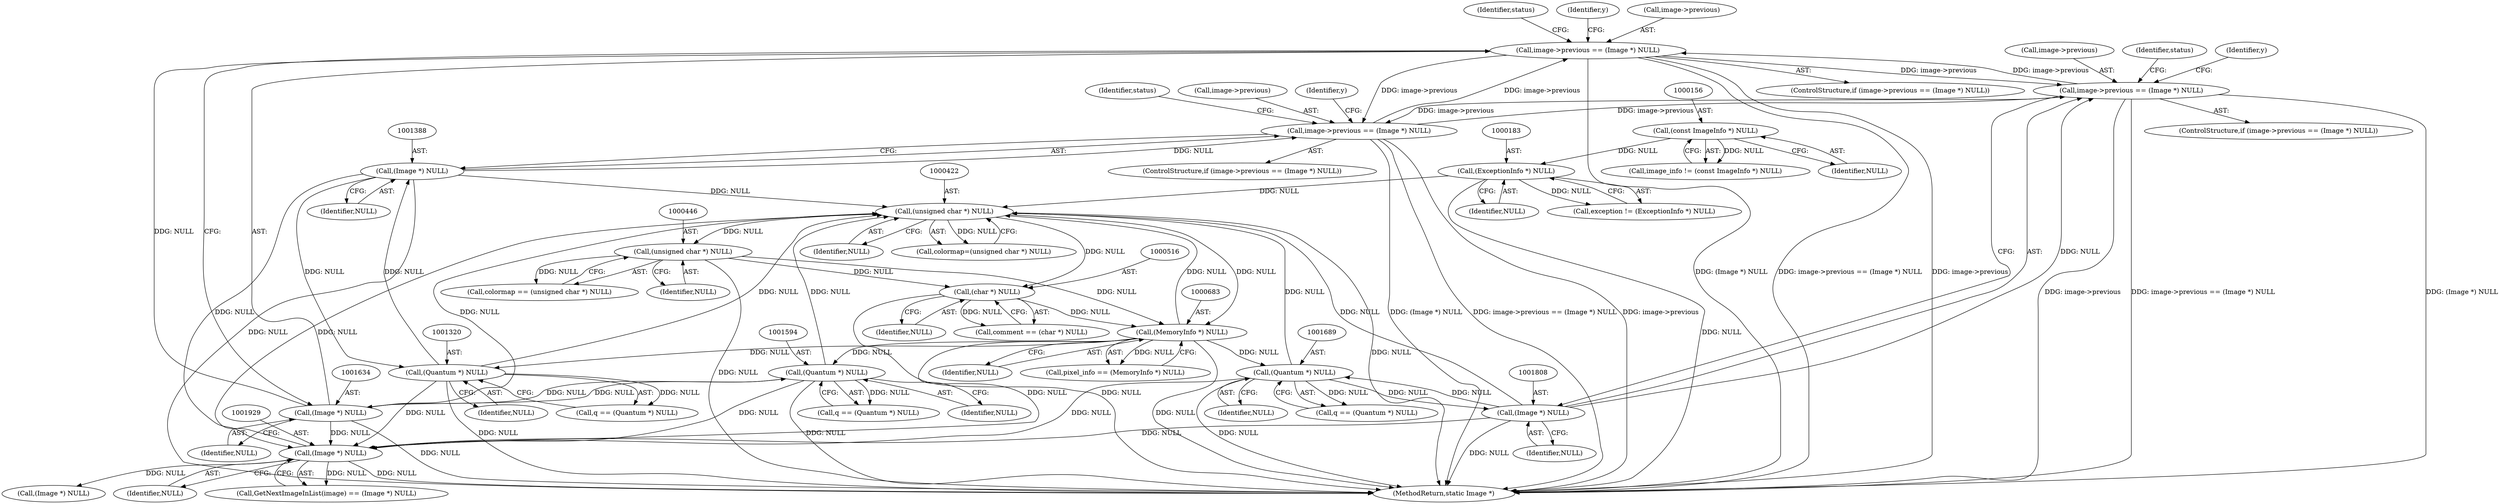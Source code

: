 digraph "0_ImageMagick_1c358ffe0049f768dd49a8a889c1cbf99ac9849b@pointer" {
"1001629" [label="(Call,image->previous == (Image *) NULL)"];
"1001803" [label="(Call,image->previous == (Image *) NULL)"];
"1001383" [label="(Call,image->previous == (Image *) NULL)"];
"1001629" [label="(Call,image->previous == (Image *) NULL)"];
"1001633" [label="(Call,(Image *) NULL)"];
"1001593" [label="(Call,(Quantum *) NULL)"];
"1000682" [label="(Call,(MemoryInfo *) NULL)"];
"1000421" [label="(Call,(unsigned char *) NULL)"];
"1001928" [label="(Call,(Image *) NULL)"];
"1001807" [label="(Call,(Image *) NULL)"];
"1001688" [label="(Call,(Quantum *) NULL)"];
"1001387" [label="(Call,(Image *) NULL)"];
"1001319" [label="(Call,(Quantum *) NULL)"];
"1000182" [label="(Call,(ExceptionInfo *) NULL)"];
"1000155" [label="(Call,(const ImageInfo *) NULL)"];
"1000445" [label="(Call,(unsigned char *) NULL)"];
"1000515" [label="(Call,(char *) NULL)"];
"1001690" [label="(Identifier,NULL)"];
"1000513" [label="(Call,comment == (char *) NULL)"];
"1000153" [label="(Call,image_info != (const ImageInfo *) NULL)"];
"1001812" [label="(Identifier,status)"];
"1000157" [label="(Identifier,NULL)"];
"1000443" [label="(Call,colormap == (unsigned char *) NULL)"];
"1001635" [label="(Identifier,NULL)"];
"1001937" [label="(Call,(Image *) NULL)"];
"1000517" [label="(Identifier,NULL)"];
"1000682" [label="(Call,(MemoryInfo *) NULL)"];
"1001628" [label="(ControlStructure,if (image->previous == (Image *) NULL))"];
"1001672" [label="(Identifier,y)"];
"1001382" [label="(ControlStructure,if (image->previous == (Image *) NULL))"];
"1001809" [label="(Identifier,NULL)"];
"1000180" [label="(Call,exception != (ExceptionInfo *) NULL)"];
"1001803" [label="(Call,image->previous == (Image *) NULL)"];
"1001392" [label="(Identifier,status)"];
"1001384" [label="(Call,image->previous)"];
"1001629" [label="(Call,image->previous == (Image *) NULL)"];
"1001807" [label="(Call,(Image *) NULL)"];
"1001383" [label="(Call,image->previous == (Image *) NULL)"];
"1001975" [label="(MethodReturn,static Image *)"];
"1000515" [label="(Call,(char *) NULL)"];
"1001633" [label="(Call,(Image *) NULL)"];
"1000423" [label="(Identifier,NULL)"];
"1001387" [label="(Call,(Image *) NULL)"];
"1000419" [label="(Call,colormap=(unsigned char *) NULL)"];
"1001804" [label="(Call,image->previous)"];
"1001317" [label="(Call,q == (Quantum *) NULL)"];
"1001638" [label="(Identifier,status)"];
"1001577" [label="(Identifier,y)"];
"1001802" [label="(ControlStructure,if (image->previous == (Image *) NULL))"];
"1001630" [label="(Call,image->previous)"];
"1001303" [label="(Identifier,y)"];
"1001595" [label="(Identifier,NULL)"];
"1001591" [label="(Call,q == (Quantum *) NULL)"];
"1001389" [label="(Identifier,NULL)"];
"1000421" [label="(Call,(unsigned char *) NULL)"];
"1001688" [label="(Call,(Quantum *) NULL)"];
"1001930" [label="(Identifier,NULL)"];
"1000184" [label="(Identifier,NULL)"];
"1000684" [label="(Identifier,NULL)"];
"1001925" [label="(Call,GetNextImageInList(image) == (Image *) NULL)"];
"1000445" [label="(Call,(unsigned char *) NULL)"];
"1000155" [label="(Call,(const ImageInfo *) NULL)"];
"1000680" [label="(Call,pixel_info == (MemoryInfo *) NULL)"];
"1000182" [label="(Call,(ExceptionInfo *) NULL)"];
"1000447" [label="(Identifier,NULL)"];
"1001686" [label="(Call,q == (Quantum *) NULL)"];
"1001928" [label="(Call,(Image *) NULL)"];
"1001593" [label="(Call,(Quantum *) NULL)"];
"1001321" [label="(Identifier,NULL)"];
"1001319" [label="(Call,(Quantum *) NULL)"];
"1001629" -> "1001628"  [label="AST: "];
"1001629" -> "1001633"  [label="CFG: "];
"1001630" -> "1001629"  [label="AST: "];
"1001633" -> "1001629"  [label="AST: "];
"1001638" -> "1001629"  [label="CFG: "];
"1001577" -> "1001629"  [label="CFG: "];
"1001629" -> "1001975"  [label="DDG: (Image *) NULL"];
"1001629" -> "1001975"  [label="DDG: image->previous == (Image *) NULL"];
"1001629" -> "1001975"  [label="DDG: image->previous"];
"1001629" -> "1001383"  [label="DDG: image->previous"];
"1001803" -> "1001629"  [label="DDG: image->previous"];
"1001383" -> "1001629"  [label="DDG: image->previous"];
"1001633" -> "1001629"  [label="DDG: NULL"];
"1001629" -> "1001803"  [label="DDG: image->previous"];
"1001803" -> "1001802"  [label="AST: "];
"1001803" -> "1001807"  [label="CFG: "];
"1001804" -> "1001803"  [label="AST: "];
"1001807" -> "1001803"  [label="AST: "];
"1001812" -> "1001803"  [label="CFG: "];
"1001672" -> "1001803"  [label="CFG: "];
"1001803" -> "1001975"  [label="DDG: image->previous"];
"1001803" -> "1001975"  [label="DDG: image->previous == (Image *) NULL"];
"1001803" -> "1001975"  [label="DDG: (Image *) NULL"];
"1001803" -> "1001383"  [label="DDG: image->previous"];
"1001383" -> "1001803"  [label="DDG: image->previous"];
"1001807" -> "1001803"  [label="DDG: NULL"];
"1001383" -> "1001382"  [label="AST: "];
"1001383" -> "1001387"  [label="CFG: "];
"1001384" -> "1001383"  [label="AST: "];
"1001387" -> "1001383"  [label="AST: "];
"1001392" -> "1001383"  [label="CFG: "];
"1001303" -> "1001383"  [label="CFG: "];
"1001383" -> "1001975"  [label="DDG: (Image *) NULL"];
"1001383" -> "1001975"  [label="DDG: image->previous == (Image *) NULL"];
"1001383" -> "1001975"  [label="DDG: image->previous"];
"1001387" -> "1001383"  [label="DDG: NULL"];
"1001633" -> "1001635"  [label="CFG: "];
"1001634" -> "1001633"  [label="AST: "];
"1001635" -> "1001633"  [label="AST: "];
"1001633" -> "1001975"  [label="DDG: NULL"];
"1001633" -> "1000421"  [label="DDG: NULL"];
"1001633" -> "1001593"  [label="DDG: NULL"];
"1001593" -> "1001633"  [label="DDG: NULL"];
"1001633" -> "1001928"  [label="DDG: NULL"];
"1001593" -> "1001591"  [label="AST: "];
"1001593" -> "1001595"  [label="CFG: "];
"1001594" -> "1001593"  [label="AST: "];
"1001595" -> "1001593"  [label="AST: "];
"1001591" -> "1001593"  [label="CFG: "];
"1001593" -> "1001975"  [label="DDG: NULL"];
"1001593" -> "1000421"  [label="DDG: NULL"];
"1001593" -> "1001591"  [label="DDG: NULL"];
"1000682" -> "1001593"  [label="DDG: NULL"];
"1001593" -> "1001928"  [label="DDG: NULL"];
"1000682" -> "1000680"  [label="AST: "];
"1000682" -> "1000684"  [label="CFG: "];
"1000683" -> "1000682"  [label="AST: "];
"1000684" -> "1000682"  [label="AST: "];
"1000680" -> "1000682"  [label="CFG: "];
"1000682" -> "1001975"  [label="DDG: NULL"];
"1000682" -> "1000421"  [label="DDG: NULL"];
"1000682" -> "1000680"  [label="DDG: NULL"];
"1000421" -> "1000682"  [label="DDG: NULL"];
"1000445" -> "1000682"  [label="DDG: NULL"];
"1000515" -> "1000682"  [label="DDG: NULL"];
"1000682" -> "1001319"  [label="DDG: NULL"];
"1000682" -> "1001688"  [label="DDG: NULL"];
"1000682" -> "1001928"  [label="DDG: NULL"];
"1000421" -> "1000419"  [label="AST: "];
"1000421" -> "1000423"  [label="CFG: "];
"1000422" -> "1000421"  [label="AST: "];
"1000423" -> "1000421"  [label="AST: "];
"1000419" -> "1000421"  [label="CFG: "];
"1000421" -> "1001975"  [label="DDG: NULL"];
"1000421" -> "1000419"  [label="DDG: NULL"];
"1001928" -> "1000421"  [label="DDG: NULL"];
"1000182" -> "1000421"  [label="DDG: NULL"];
"1001807" -> "1000421"  [label="DDG: NULL"];
"1001387" -> "1000421"  [label="DDG: NULL"];
"1001319" -> "1000421"  [label="DDG: NULL"];
"1001688" -> "1000421"  [label="DDG: NULL"];
"1000421" -> "1000445"  [label="DDG: NULL"];
"1000421" -> "1000515"  [label="DDG: NULL"];
"1001928" -> "1001925"  [label="AST: "];
"1001928" -> "1001930"  [label="CFG: "];
"1001929" -> "1001928"  [label="AST: "];
"1001930" -> "1001928"  [label="AST: "];
"1001925" -> "1001928"  [label="CFG: "];
"1001928" -> "1001975"  [label="DDG: NULL"];
"1001928" -> "1001925"  [label="DDG: NULL"];
"1001807" -> "1001928"  [label="DDG: NULL"];
"1001387" -> "1001928"  [label="DDG: NULL"];
"1001319" -> "1001928"  [label="DDG: NULL"];
"1001688" -> "1001928"  [label="DDG: NULL"];
"1001928" -> "1001937"  [label="DDG: NULL"];
"1001807" -> "1001809"  [label="CFG: "];
"1001808" -> "1001807"  [label="AST: "];
"1001809" -> "1001807"  [label="AST: "];
"1001807" -> "1001975"  [label="DDG: NULL"];
"1001807" -> "1001688"  [label="DDG: NULL"];
"1001688" -> "1001807"  [label="DDG: NULL"];
"1001688" -> "1001686"  [label="AST: "];
"1001688" -> "1001690"  [label="CFG: "];
"1001689" -> "1001688"  [label="AST: "];
"1001690" -> "1001688"  [label="AST: "];
"1001686" -> "1001688"  [label="CFG: "];
"1001688" -> "1001975"  [label="DDG: NULL"];
"1001688" -> "1001686"  [label="DDG: NULL"];
"1001387" -> "1001389"  [label="CFG: "];
"1001388" -> "1001387"  [label="AST: "];
"1001389" -> "1001387"  [label="AST: "];
"1001387" -> "1001975"  [label="DDG: NULL"];
"1001387" -> "1001319"  [label="DDG: NULL"];
"1001319" -> "1001387"  [label="DDG: NULL"];
"1001319" -> "1001317"  [label="AST: "];
"1001319" -> "1001321"  [label="CFG: "];
"1001320" -> "1001319"  [label="AST: "];
"1001321" -> "1001319"  [label="AST: "];
"1001317" -> "1001319"  [label="CFG: "];
"1001319" -> "1001975"  [label="DDG: NULL"];
"1001319" -> "1001317"  [label="DDG: NULL"];
"1000182" -> "1000180"  [label="AST: "];
"1000182" -> "1000184"  [label="CFG: "];
"1000183" -> "1000182"  [label="AST: "];
"1000184" -> "1000182"  [label="AST: "];
"1000180" -> "1000182"  [label="CFG: "];
"1000182" -> "1001975"  [label="DDG: NULL"];
"1000182" -> "1000180"  [label="DDG: NULL"];
"1000155" -> "1000182"  [label="DDG: NULL"];
"1000155" -> "1000153"  [label="AST: "];
"1000155" -> "1000157"  [label="CFG: "];
"1000156" -> "1000155"  [label="AST: "];
"1000157" -> "1000155"  [label="AST: "];
"1000153" -> "1000155"  [label="CFG: "];
"1000155" -> "1000153"  [label="DDG: NULL"];
"1000445" -> "1000443"  [label="AST: "];
"1000445" -> "1000447"  [label="CFG: "];
"1000446" -> "1000445"  [label="AST: "];
"1000447" -> "1000445"  [label="AST: "];
"1000443" -> "1000445"  [label="CFG: "];
"1000445" -> "1001975"  [label="DDG: NULL"];
"1000445" -> "1000443"  [label="DDG: NULL"];
"1000445" -> "1000515"  [label="DDG: NULL"];
"1000515" -> "1000513"  [label="AST: "];
"1000515" -> "1000517"  [label="CFG: "];
"1000516" -> "1000515"  [label="AST: "];
"1000517" -> "1000515"  [label="AST: "];
"1000513" -> "1000515"  [label="CFG: "];
"1000515" -> "1001975"  [label="DDG: NULL"];
"1000515" -> "1000513"  [label="DDG: NULL"];
}
